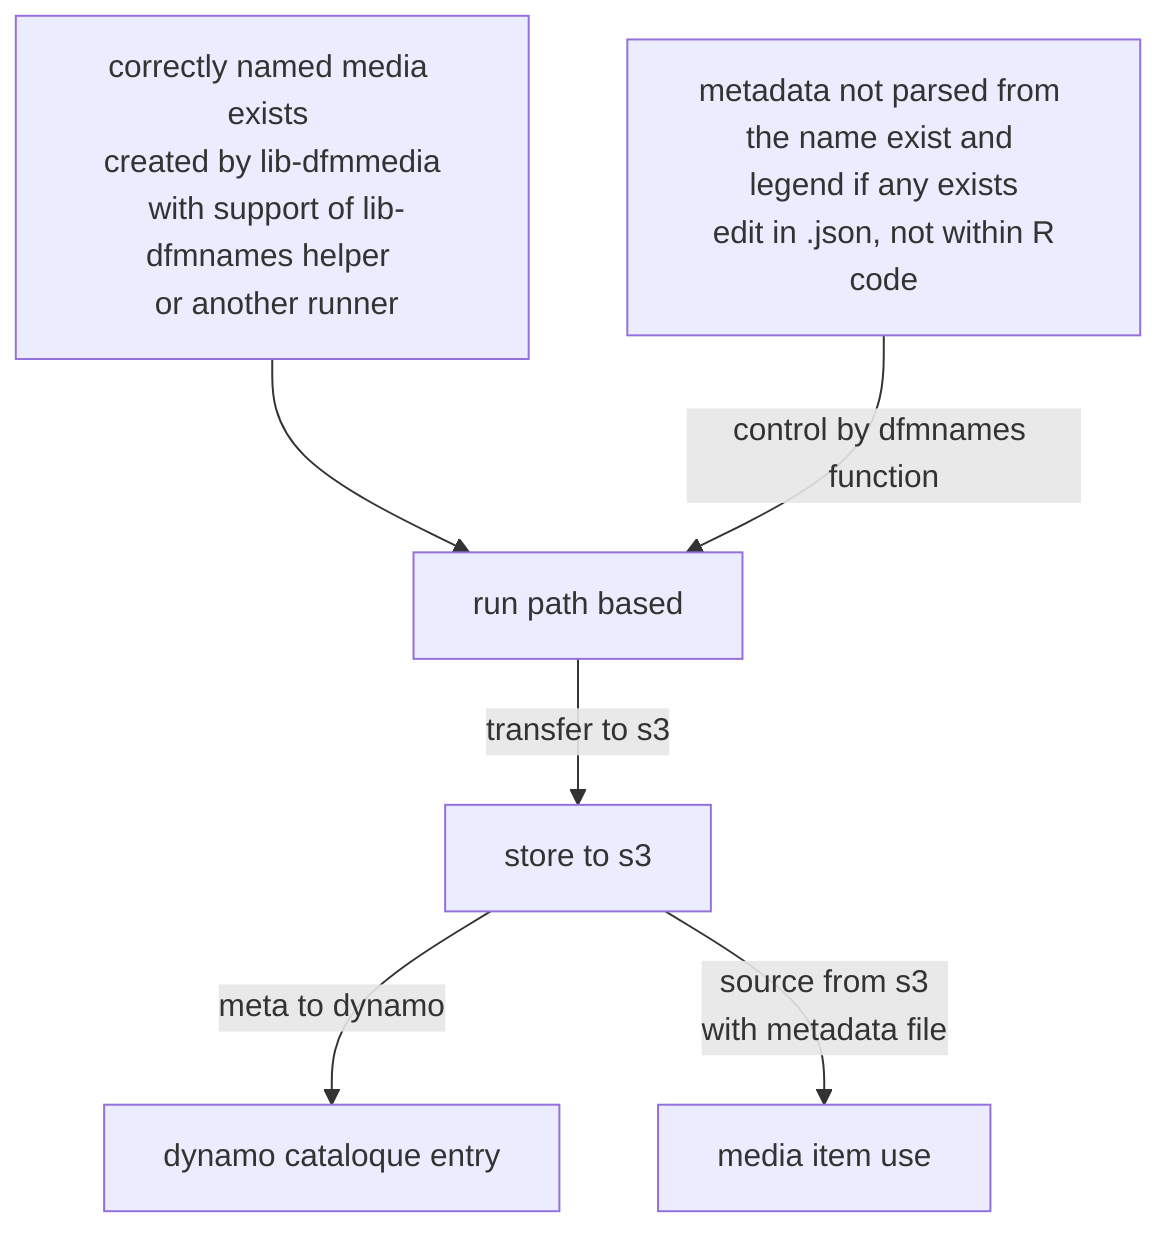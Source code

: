 graph TD

A[correctly named media exists <br> created by lib-dfmmedia <br> with support of lib-dfmnames helper <br> or another runner]
C[metadata not parsed from the name exist and <br> legend if any exists <br> edit in .json, not within R code]
D[run path based]
E[store to s3]
F[dynamo cataloque entry]
G[media item use]

A --> D
C --> |control by dfmnames function| D
D --> | transfer to s3| E
E --> | meta to dynamo| F
E --> | source from s3 <br> with metadata file| G